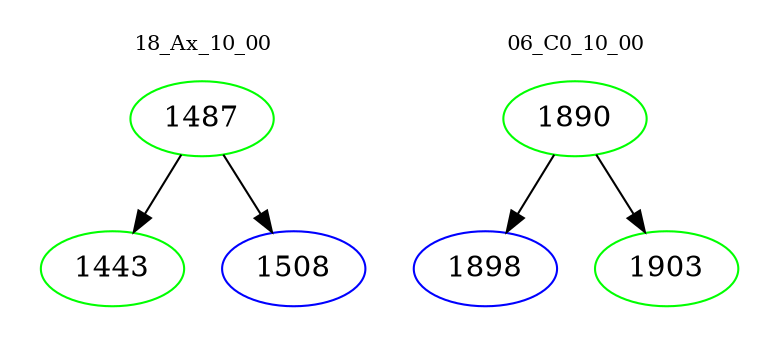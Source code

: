 digraph{
subgraph cluster_0 {
color = white
label = "18_Ax_10_00";
fontsize=10;
T0_1487 [label="1487", color="green"]
T0_1487 -> T0_1443 [color="black"]
T0_1443 [label="1443", color="green"]
T0_1487 -> T0_1508 [color="black"]
T0_1508 [label="1508", color="blue"]
}
subgraph cluster_1 {
color = white
label = "06_C0_10_00";
fontsize=10;
T1_1890 [label="1890", color="green"]
T1_1890 -> T1_1898 [color="black"]
T1_1898 [label="1898", color="blue"]
T1_1890 -> T1_1903 [color="black"]
T1_1903 [label="1903", color="green"]
}
}
